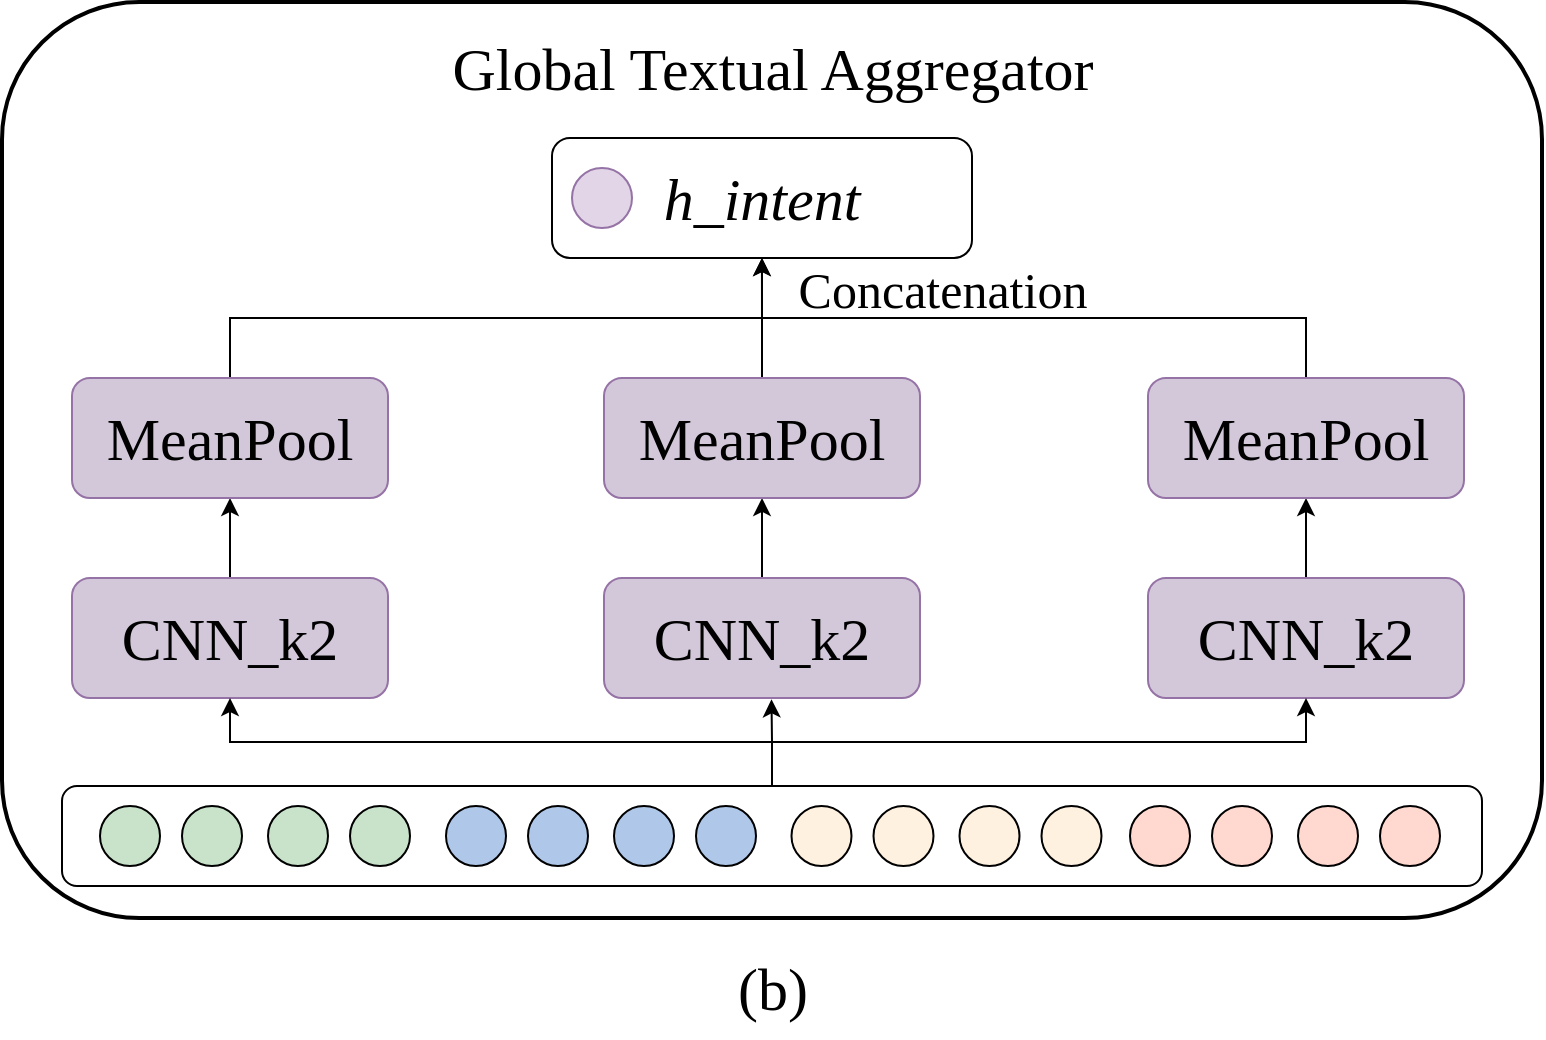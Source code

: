<mxfile version="24.7.5">
  <diagram name="第 1 页" id="tzc-c6cf4rMfpOVOBY_b">
    <mxGraphModel dx="735" dy="833" grid="1" gridSize="10" guides="1" tooltips="1" connect="1" arrows="1" fold="1" page="1" pageScale="1" pageWidth="827" pageHeight="1169" math="0" shadow="0">
      <root>
        <mxCell id="0" />
        <mxCell id="1" parent="0" />
        <mxCell id="7F-Ce298isWdIxQNQa6x-1" value="" style="rounded=1;whiteSpace=wrap;html=1;strokeWidth=2;" vertex="1" parent="1">
          <mxGeometry x="831" y="5" width="770" height="458" as="geometry" />
        </mxCell>
        <mxCell id="7F-Ce298isWdIxQNQa6x-2" value="" style="group" vertex="1" connectable="0" parent="1">
          <mxGeometry x="861" y="397" width="710" height="50" as="geometry" />
        </mxCell>
        <mxCell id="7F-Ce298isWdIxQNQa6x-3" value="" style="rounded=1;whiteSpace=wrap;html=1;container=0;" vertex="1" parent="7F-Ce298isWdIxQNQa6x-2">
          <mxGeometry width="710" height="50" as="geometry" />
        </mxCell>
        <mxCell id="7F-Ce298isWdIxQNQa6x-4" value="" style="ellipse;whiteSpace=wrap;html=1;aspect=fixed;fillColor=#c8e3ca;container=0;" vertex="1" parent="7F-Ce298isWdIxQNQa6x-2">
          <mxGeometry x="19" y="10" width="30" height="30" as="geometry" />
        </mxCell>
        <mxCell id="7F-Ce298isWdIxQNQa6x-5" value="" style="ellipse;whiteSpace=wrap;html=1;aspect=fixed;fillColor=#c8e3ca;container=0;" vertex="1" parent="7F-Ce298isWdIxQNQa6x-2">
          <mxGeometry x="60" y="10" width="30" height="30" as="geometry" />
        </mxCell>
        <mxCell id="7F-Ce298isWdIxQNQa6x-6" value="" style="ellipse;whiteSpace=wrap;html=1;aspect=fixed;fillColor=#c8e3ca;container=0;" vertex="1" parent="7F-Ce298isWdIxQNQa6x-2">
          <mxGeometry x="144" y="10" width="30" height="30" as="geometry" />
        </mxCell>
        <mxCell id="7F-Ce298isWdIxQNQa6x-7" value="" style="ellipse;whiteSpace=wrap;html=1;aspect=fixed;fillColor=#c8e3ca;container=0;" vertex="1" parent="7F-Ce298isWdIxQNQa6x-2">
          <mxGeometry x="103" y="10" width="30" height="30" as="geometry" />
        </mxCell>
        <mxCell id="7F-Ce298isWdIxQNQa6x-8" value="" style="ellipse;whiteSpace=wrap;html=1;aspect=fixed;fillColor=#afc8ea;container=0;" vertex="1" parent="7F-Ce298isWdIxQNQa6x-2">
          <mxGeometry x="192" y="10" width="30" height="30" as="geometry" />
        </mxCell>
        <mxCell id="7F-Ce298isWdIxQNQa6x-9" value="" style="ellipse;whiteSpace=wrap;html=1;aspect=fixed;fillColor=#afc8ea;container=0;" vertex="1" parent="7F-Ce298isWdIxQNQa6x-2">
          <mxGeometry x="233" y="10" width="30" height="30" as="geometry" />
        </mxCell>
        <mxCell id="7F-Ce298isWdIxQNQa6x-10" value="" style="ellipse;whiteSpace=wrap;html=1;aspect=fixed;fillColor=#afc8ea;container=0;" vertex="1" parent="7F-Ce298isWdIxQNQa6x-2">
          <mxGeometry x="317" y="10" width="30" height="30" as="geometry" />
        </mxCell>
        <mxCell id="7F-Ce298isWdIxQNQa6x-11" value="" style="ellipse;whiteSpace=wrap;html=1;aspect=fixed;fillColor=#afc8ea;container=0;" vertex="1" parent="7F-Ce298isWdIxQNQa6x-2">
          <mxGeometry x="276" y="10" width="30" height="30" as="geometry" />
        </mxCell>
        <mxCell id="7F-Ce298isWdIxQNQa6x-12" value="" style="ellipse;whiteSpace=wrap;html=1;aspect=fixed;fillColor=#fef1e0;container=0;" vertex="1" parent="7F-Ce298isWdIxQNQa6x-2">
          <mxGeometry x="364.75" y="10" width="30" height="30" as="geometry" />
        </mxCell>
        <mxCell id="7F-Ce298isWdIxQNQa6x-13" value="" style="ellipse;whiteSpace=wrap;html=1;aspect=fixed;fillColor=#fef1e0;container=0;" vertex="1" parent="7F-Ce298isWdIxQNQa6x-2">
          <mxGeometry x="405.75" y="10" width="30" height="30" as="geometry" />
        </mxCell>
        <mxCell id="7F-Ce298isWdIxQNQa6x-14" value="" style="ellipse;whiteSpace=wrap;html=1;aspect=fixed;fillColor=#fef1e0;container=0;" vertex="1" parent="7F-Ce298isWdIxQNQa6x-2">
          <mxGeometry x="489.75" y="10" width="30" height="30" as="geometry" />
        </mxCell>
        <mxCell id="7F-Ce298isWdIxQNQa6x-15" value="" style="ellipse;whiteSpace=wrap;html=1;aspect=fixed;fillColor=#fef1e0;container=0;" vertex="1" parent="7F-Ce298isWdIxQNQa6x-2">
          <mxGeometry x="448.75" y="10" width="30" height="30" as="geometry" />
        </mxCell>
        <mxCell id="7F-Ce298isWdIxQNQa6x-16" value="" style="ellipse;whiteSpace=wrap;html=1;aspect=fixed;fillColor=#ffd9d0;container=0;" vertex="1" parent="7F-Ce298isWdIxQNQa6x-2">
          <mxGeometry x="534" y="10" width="30" height="30" as="geometry" />
        </mxCell>
        <mxCell id="7F-Ce298isWdIxQNQa6x-17" value="" style="ellipse;whiteSpace=wrap;html=1;aspect=fixed;fillColor=#ffd9d0;container=0;" vertex="1" parent="7F-Ce298isWdIxQNQa6x-2">
          <mxGeometry x="575" y="10" width="30" height="30" as="geometry" />
        </mxCell>
        <mxCell id="7F-Ce298isWdIxQNQa6x-18" value="" style="ellipse;whiteSpace=wrap;html=1;aspect=fixed;fillColor=#ffd9d0;container=0;" vertex="1" parent="7F-Ce298isWdIxQNQa6x-2">
          <mxGeometry x="659" y="10" width="30" height="30" as="geometry" />
        </mxCell>
        <mxCell id="7F-Ce298isWdIxQNQa6x-19" value="" style="ellipse;whiteSpace=wrap;html=1;aspect=fixed;fillColor=#ffd9d0;container=0;" vertex="1" parent="7F-Ce298isWdIxQNQa6x-2">
          <mxGeometry x="618" y="10" width="30" height="30" as="geometry" />
        </mxCell>
        <mxCell id="7F-Ce298isWdIxQNQa6x-20" style="edgeStyle=orthogonalEdgeStyle;rounded=0;orthogonalLoop=1;jettySize=auto;html=1;exitX=0.5;exitY=0;exitDx=0;exitDy=0;entryX=0.5;entryY=1;entryDx=0;entryDy=0;" edge="1" parent="1" source="7F-Ce298isWdIxQNQa6x-21" target="7F-Ce298isWdIxQNQa6x-23">
          <mxGeometry relative="1" as="geometry" />
        </mxCell>
        <mxCell id="7F-Ce298isWdIxQNQa6x-21" value="&lt;font style=&quot;font-size: 30px;&quot; face=&quot;Times New Roman&quot;&gt;CNN_k2&lt;/font&gt;" style="rounded=1;whiteSpace=wrap;html=1;fillColor=#D3C8D9;strokeColor=#9673a6;" vertex="1" parent="1">
          <mxGeometry x="866" y="293" width="158" height="60" as="geometry" />
        </mxCell>
        <mxCell id="7F-Ce298isWdIxQNQa6x-22" style="edgeStyle=orthogonalEdgeStyle;rounded=0;orthogonalLoop=1;jettySize=auto;html=1;exitX=0.5;exitY=0;exitDx=0;exitDy=0;entryX=0.5;entryY=1;entryDx=0;entryDy=0;" edge="1" parent="1" source="7F-Ce298isWdIxQNQa6x-23" target="7F-Ce298isWdIxQNQa6x-27">
          <mxGeometry relative="1" as="geometry" />
        </mxCell>
        <mxCell id="7F-Ce298isWdIxQNQa6x-23" value="&lt;font style=&quot;font-size: 30px;&quot; face=&quot;Times New Roman&quot;&gt;MeanPool&lt;/font&gt;" style="rounded=1;whiteSpace=wrap;html=1;fillColor=#D3C8D9;strokeColor=#9673a6;" vertex="1" parent="1">
          <mxGeometry x="866" y="193" width="158" height="60" as="geometry" />
        </mxCell>
        <mxCell id="7F-Ce298isWdIxQNQa6x-24" value="&lt;font style=&quot;font-size: 30px;&quot; face=&quot;Times New Roman&quot;&gt;Global Textual Aggregator&lt;/font&gt;" style="text;html=1;align=center;verticalAlign=middle;resizable=0;points=[];autosize=1;strokeColor=none;fillColor=none;" vertex="1" parent="1">
          <mxGeometry x="1046" y="13" width="340" height="50" as="geometry" />
        </mxCell>
        <mxCell id="7F-Ce298isWdIxQNQa6x-25" value="&lt;font face=&quot;Times New Roman&quot;&gt;&lt;span style=&quot;font-size: 30px;&quot;&gt;(b)&lt;/span&gt;&lt;/font&gt;" style="text;html=1;align=center;verticalAlign=middle;resizable=0;points=[];autosize=1;strokeColor=none;fillColor=none;" vertex="1" parent="1">
          <mxGeometry x="1186" y="473" width="60" height="50" as="geometry" />
        </mxCell>
        <mxCell id="7F-Ce298isWdIxQNQa6x-26" value="" style="group" vertex="1" connectable="0" parent="1">
          <mxGeometry x="1106" y="73" width="210" height="60" as="geometry" />
        </mxCell>
        <mxCell id="7F-Ce298isWdIxQNQa6x-27" value="&lt;font style=&quot;font-size: 30px;&quot; face=&quot;Times New Roman&quot;&gt;&lt;i&gt;h_intent&lt;/i&gt;&lt;/font&gt;" style="rounded=1;whiteSpace=wrap;html=1;" vertex="1" parent="7F-Ce298isWdIxQNQa6x-26">
          <mxGeometry width="210" height="60" as="geometry" />
        </mxCell>
        <mxCell id="7F-Ce298isWdIxQNQa6x-28" value="" style="ellipse;whiteSpace=wrap;html=1;aspect=fixed;fillColor=#e1d5e7;strokeColor=#9673a6;container=0;" vertex="1" parent="7F-Ce298isWdIxQNQa6x-26">
          <mxGeometry x="10" y="15" width="30" height="30" as="geometry" />
        </mxCell>
        <mxCell id="7F-Ce298isWdIxQNQa6x-29" style="edgeStyle=orthogonalEdgeStyle;rounded=0;orthogonalLoop=1;jettySize=auto;html=1;exitX=0.5;exitY=0;exitDx=0;exitDy=0;entryX=0.5;entryY=1;entryDx=0;entryDy=0;" edge="1" parent="1" source="7F-Ce298isWdIxQNQa6x-30" target="7F-Ce298isWdIxQNQa6x-34">
          <mxGeometry relative="1" as="geometry" />
        </mxCell>
        <mxCell id="7F-Ce298isWdIxQNQa6x-30" value="&lt;font style=&quot;font-size: 30px;&quot; face=&quot;Times New Roman&quot;&gt;CNN_k2&lt;/font&gt;" style="rounded=1;whiteSpace=wrap;html=1;fillColor=#D3C8D9;strokeColor=#9673a6;" vertex="1" parent="1">
          <mxGeometry x="1132" y="293" width="158" height="60" as="geometry" />
        </mxCell>
        <mxCell id="7F-Ce298isWdIxQNQa6x-31" style="edgeStyle=orthogonalEdgeStyle;rounded=0;orthogonalLoop=1;jettySize=auto;html=1;exitX=0.5;exitY=0;exitDx=0;exitDy=0;entryX=0.5;entryY=1;entryDx=0;entryDy=0;" edge="1" parent="1" source="7F-Ce298isWdIxQNQa6x-32" target="7F-Ce298isWdIxQNQa6x-36">
          <mxGeometry relative="1" as="geometry" />
        </mxCell>
        <mxCell id="7F-Ce298isWdIxQNQa6x-32" value="&lt;font style=&quot;font-size: 30px;&quot; face=&quot;Times New Roman&quot;&gt;CNN_k2&lt;/font&gt;" style="rounded=1;whiteSpace=wrap;html=1;fillColor=#D3C8D9;strokeColor=#9673a6;" vertex="1" parent="1">
          <mxGeometry x="1404" y="293" width="158" height="60" as="geometry" />
        </mxCell>
        <mxCell id="7F-Ce298isWdIxQNQa6x-33" style="edgeStyle=orthogonalEdgeStyle;rounded=0;orthogonalLoop=1;jettySize=auto;html=1;exitX=0.5;exitY=0;exitDx=0;exitDy=0;" edge="1" parent="1" source="7F-Ce298isWdIxQNQa6x-34">
          <mxGeometry relative="1" as="geometry">
            <mxPoint x="1210.953" y="133" as="targetPoint" />
          </mxGeometry>
        </mxCell>
        <mxCell id="7F-Ce298isWdIxQNQa6x-34" value="&lt;font style=&quot;font-size: 30px;&quot; face=&quot;Times New Roman&quot;&gt;MeanPool&lt;/font&gt;" style="rounded=1;whiteSpace=wrap;html=1;fillColor=#D3C8D9;strokeColor=#9673a6;" vertex="1" parent="1">
          <mxGeometry x="1132" y="193" width="158" height="60" as="geometry" />
        </mxCell>
        <mxCell id="7F-Ce298isWdIxQNQa6x-35" style="edgeStyle=orthogonalEdgeStyle;rounded=0;orthogonalLoop=1;jettySize=auto;html=1;exitX=0.5;exitY=0;exitDx=0;exitDy=0;endArrow=none;endFill=0;" edge="1" parent="1" source="7F-Ce298isWdIxQNQa6x-36">
          <mxGeometry relative="1" as="geometry">
            <mxPoint x="1204" y="163" as="targetPoint" />
            <Array as="points">
              <mxPoint x="1483" y="163" />
              <mxPoint x="1214" y="163" />
            </Array>
          </mxGeometry>
        </mxCell>
        <mxCell id="7F-Ce298isWdIxQNQa6x-36" value="&lt;font style=&quot;font-size: 30px;&quot; face=&quot;Times New Roman&quot;&gt;MeanPool&lt;/font&gt;" style="rounded=1;whiteSpace=wrap;html=1;fillColor=#D3C8D9;strokeColor=#9673a6;" vertex="1" parent="1">
          <mxGeometry x="1404" y="193" width="158" height="60" as="geometry" />
        </mxCell>
        <mxCell id="7F-Ce298isWdIxQNQa6x-37" style="edgeStyle=orthogonalEdgeStyle;rounded=0;orthogonalLoop=1;jettySize=auto;html=1;exitX=0.5;exitY=0;exitDx=0;exitDy=0;entryX=0.5;entryY=1;entryDx=0;entryDy=0;" edge="1" parent="1" source="7F-Ce298isWdIxQNQa6x-3" target="7F-Ce298isWdIxQNQa6x-21">
          <mxGeometry relative="1" as="geometry" />
        </mxCell>
        <mxCell id="7F-Ce298isWdIxQNQa6x-38" style="edgeStyle=orthogonalEdgeStyle;rounded=0;orthogonalLoop=1;jettySize=auto;html=1;exitX=0.5;exitY=0;exitDx=0;exitDy=0;entryX=0.53;entryY=1.011;entryDx=0;entryDy=0;entryPerimeter=0;" edge="1" parent="1" source="7F-Ce298isWdIxQNQa6x-3" target="7F-Ce298isWdIxQNQa6x-30">
          <mxGeometry relative="1" as="geometry" />
        </mxCell>
        <mxCell id="7F-Ce298isWdIxQNQa6x-39" style="edgeStyle=orthogonalEdgeStyle;rounded=0;orthogonalLoop=1;jettySize=auto;html=1;exitX=0.5;exitY=0;exitDx=0;exitDy=0;" edge="1" parent="1" source="7F-Ce298isWdIxQNQa6x-3" target="7F-Ce298isWdIxQNQa6x-32">
          <mxGeometry relative="1" as="geometry" />
        </mxCell>
        <mxCell id="7F-Ce298isWdIxQNQa6x-40" value="&lt;span style=&quot;background-color: initial;&quot;&gt;&lt;font face=&quot;Times New Roman&quot; style=&quot;font-size: 25px;&quot;&gt;Concatenation&lt;/font&gt;&lt;/span&gt;" style="text;html=1;align=center;verticalAlign=middle;resizable=0;points=[];autosize=1;strokeColor=none;fillColor=none;" vertex="1" parent="1">
          <mxGeometry x="1216" y="129" width="170" height="40" as="geometry" />
        </mxCell>
      </root>
    </mxGraphModel>
  </diagram>
</mxfile>
